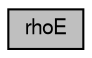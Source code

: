 digraph G
{
  bgcolor="transparent";
  edge [fontname="FreeSans",fontsize="10",labelfontname="FreeSans",labelfontsize="10"];
  node [fontname="FreeSans",fontsize="10",shape=record];
  rankdir=LR;
  Node1 [label="rhoE",height=0.2,width=0.4,color="black", fillcolor="grey75", style="filled" fontcolor="black"];
}
